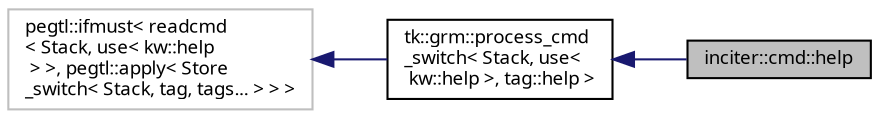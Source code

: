 digraph "inciter::cmd::help"
{
 // INTERACTIVE_SVG=YES
  bgcolor="transparent";
  edge [fontname="sans-serif",fontsize="9",labelfontname="sans-serif",labelfontsize="9"];
  node [fontname="sans-serif",fontsize="9",shape=record];
  rankdir="LR";
  Node1 [label="inciter::cmd::help",height=0.2,width=0.4,color="black", fillcolor="grey75", style="filled", fontcolor="black"];
  Node2 -> Node1 [dir="back",color="midnightblue",fontsize="9",style="solid",fontname="sans-serif"];
  Node2 [label="tk::grm::process_cmd\l_switch\< Stack, use\<\l kw::help \>, tag::help \>",height=0.2,width=0.4,color="black",URL="$structtk_1_1grm_1_1process__cmd__switch.html"];
  Node3 -> Node2 [dir="back",color="midnightblue",fontsize="9",style="solid",fontname="sans-serif"];
  Node3 [label="pegtl::ifmust\< readcmd\l\< Stack, use\< kw::help\l \> \>, pegtl::apply\< Store\l_switch\< Stack, tag, tags... \> \> \>",height=0.2,width=0.4,color="grey75"];
}
